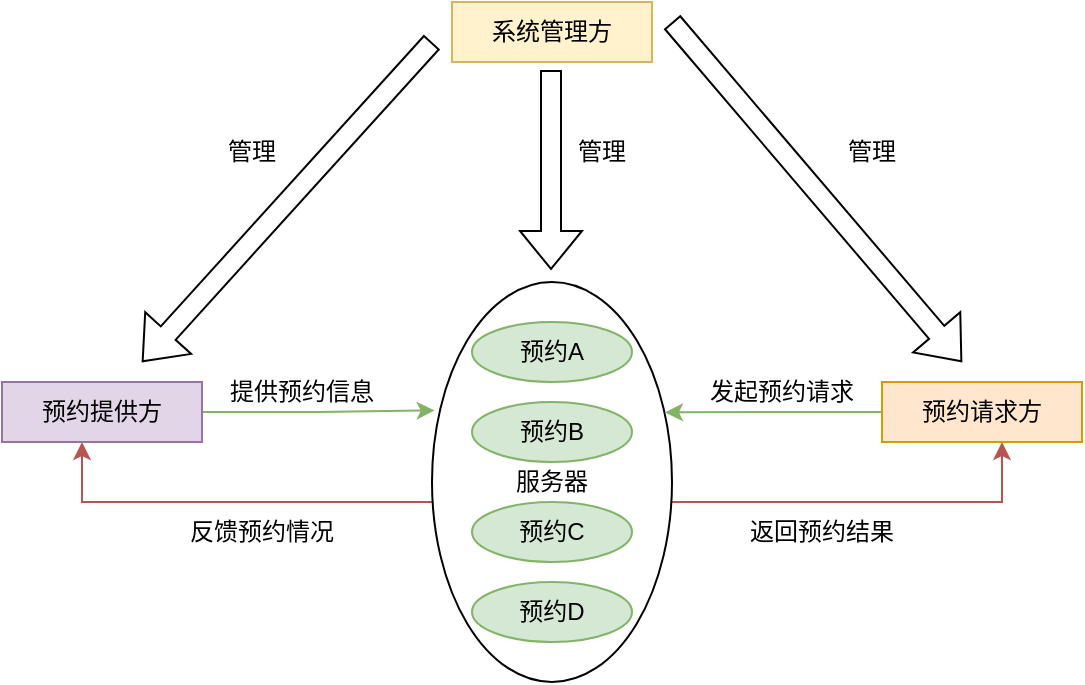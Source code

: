<mxfile version="19.0.3" type="device"><diagram id="-4ReokjQQ3sOPVMk_97q" name="第 1 页"><mxGraphModel dx="1789" dy="1069" grid="1" gridSize="10" guides="1" tooltips="1" connect="1" arrows="1" fold="1" page="1" pageScale="1" pageWidth="1169" pageHeight="827" math="0" shadow="0"><root><mxCell id="0"/><mxCell id="1" parent="0"/><mxCell id="uqH4xM2v5SjGyWOX3OQu-20" style="edgeStyle=orthogonalEdgeStyle;rounded=0;orthogonalLoop=1;jettySize=auto;html=1;entryX=0.4;entryY=1;entryDx=0;entryDy=0;entryPerimeter=0;fillColor=#f8cecc;strokeColor=#b85450;" edge="1" parent="1" source="uqH4xM2v5SjGyWOX3OQu-1" target="uqH4xM2v5SjGyWOX3OQu-3"><mxGeometry relative="1" as="geometry"><mxPoint x="300" y="420" as="targetPoint"/><Array as="points"><mxPoint x="300" y="430"/></Array></mxGeometry></mxCell><mxCell id="uqH4xM2v5SjGyWOX3OQu-21" style="edgeStyle=orthogonalEdgeStyle;rounded=0;orthogonalLoop=1;jettySize=auto;html=1;entryX=0.6;entryY=1;entryDx=0;entryDy=0;entryPerimeter=0;fillColor=#f8cecc;strokeColor=#b85450;" edge="1" parent="1" source="uqH4xM2v5SjGyWOX3OQu-1" target="uqH4xM2v5SjGyWOX3OQu-4"><mxGeometry relative="1" as="geometry"><mxPoint x="760" y="420" as="targetPoint"/><Array as="points"><mxPoint x="760" y="430"/></Array></mxGeometry></mxCell><mxCell id="uqH4xM2v5SjGyWOX3OQu-1" value="服务器" style="ellipse;whiteSpace=wrap;html=1;" vertex="1" parent="1"><mxGeometry x="475" y="320" width="120" height="200" as="geometry"/></mxCell><mxCell id="uqH4xM2v5SjGyWOX3OQu-2" value="系统管理方" style="rounded=0;whiteSpace=wrap;html=1;fillColor=#fff2cc;strokeColor=#d6b656;" vertex="1" parent="1"><mxGeometry x="485" y="180" width="100" height="30" as="geometry"/></mxCell><mxCell id="uqH4xM2v5SjGyWOX3OQu-9" style="edgeStyle=orthogonalEdgeStyle;rounded=0;orthogonalLoop=1;jettySize=auto;html=1;entryX=0.011;entryY=0.321;entryDx=0;entryDy=0;entryPerimeter=0;fillColor=#d5e8d4;strokeColor=#82b366;" edge="1" parent="1" source="uqH4xM2v5SjGyWOX3OQu-3" target="uqH4xM2v5SjGyWOX3OQu-1"><mxGeometry relative="1" as="geometry"/></mxCell><mxCell id="uqH4xM2v5SjGyWOX3OQu-3" value="预约提供方" style="rounded=0;whiteSpace=wrap;html=1;fillColor=#e1d5e7;strokeColor=#9673a6;" vertex="1" parent="1"><mxGeometry x="260" y="370" width="100" height="30" as="geometry"/></mxCell><mxCell id="uqH4xM2v5SjGyWOX3OQu-15" style="edgeStyle=orthogonalEdgeStyle;rounded=0;orthogonalLoop=1;jettySize=auto;html=1;entryX=0.971;entryY=0.326;entryDx=0;entryDy=0;entryPerimeter=0;fillColor=#d5e8d4;strokeColor=#82b366;" edge="1" parent="1" source="uqH4xM2v5SjGyWOX3OQu-4" target="uqH4xM2v5SjGyWOX3OQu-1"><mxGeometry relative="1" as="geometry"/></mxCell><mxCell id="uqH4xM2v5SjGyWOX3OQu-4" value="预约请求方" style="rounded=0;whiteSpace=wrap;html=1;fillColor=#ffe6cc;strokeColor=#d79b00;" vertex="1" parent="1"><mxGeometry x="700" y="370" width="100" height="30" as="geometry"/></mxCell><mxCell id="uqH4xM2v5SjGyWOX3OQu-6" value="" style="shape=flexArrow;endArrow=classic;html=1;rounded=0;" edge="1" parent="1"><mxGeometry width="50" height="50" relative="1" as="geometry"><mxPoint x="475" y="200" as="sourcePoint"/><mxPoint x="330" y="360" as="targetPoint"/></mxGeometry></mxCell><mxCell id="uqH4xM2v5SjGyWOX3OQu-7" value="" style="shape=flexArrow;endArrow=classic;html=1;rounded=0;" edge="1" parent="1"><mxGeometry width="50" height="50" relative="1" as="geometry"><mxPoint x="595" y="190" as="sourcePoint"/><mxPoint x="740" y="360" as="targetPoint"/></mxGeometry></mxCell><mxCell id="uqH4xM2v5SjGyWOX3OQu-8" value="" style="shape=flexArrow;endArrow=classic;html=1;rounded=0;" edge="1" parent="1"><mxGeometry width="50" height="50" relative="1" as="geometry"><mxPoint x="534.5" y="214" as="sourcePoint"/><mxPoint x="534.5" y="314" as="targetPoint"/></mxGeometry></mxCell><mxCell id="uqH4xM2v5SjGyWOX3OQu-10" value="提供预约信息" style="text;html=1;strokeColor=none;fillColor=none;align=center;verticalAlign=middle;whiteSpace=wrap;rounded=0;" vertex="1" parent="1"><mxGeometry x="370" y="360" width="80" height="30" as="geometry"/></mxCell><mxCell id="uqH4xM2v5SjGyWOX3OQu-11" value="预约A" style="ellipse;whiteSpace=wrap;html=1;fillColor=#d5e8d4;strokeColor=#82b366;" vertex="1" parent="1"><mxGeometry x="495" y="340" width="80" height="30" as="geometry"/></mxCell><mxCell id="uqH4xM2v5SjGyWOX3OQu-12" value="预约B" style="ellipse;whiteSpace=wrap;html=1;fillColor=#d5e8d4;strokeColor=#82b366;" vertex="1" parent="1"><mxGeometry x="495" y="380" width="80" height="30" as="geometry"/></mxCell><mxCell id="uqH4xM2v5SjGyWOX3OQu-13" value="预约C" style="ellipse;whiteSpace=wrap;html=1;fillColor=#d5e8d4;strokeColor=#82b366;" vertex="1" parent="1"><mxGeometry x="495" y="430" width="80" height="30" as="geometry"/></mxCell><mxCell id="uqH4xM2v5SjGyWOX3OQu-14" value="预约D" style="ellipse;whiteSpace=wrap;html=1;fillColor=#d5e8d4;strokeColor=#82b366;" vertex="1" parent="1"><mxGeometry x="495" y="470" width="80" height="30" as="geometry"/></mxCell><mxCell id="uqH4xM2v5SjGyWOX3OQu-16" value="发起预约请求" style="text;html=1;strokeColor=none;fillColor=none;align=center;verticalAlign=middle;whiteSpace=wrap;rounded=0;" vertex="1" parent="1"><mxGeometry x="610" y="360" width="80" height="30" as="geometry"/></mxCell><mxCell id="uqH4xM2v5SjGyWOX3OQu-17" value="管理" style="text;html=1;strokeColor=none;fillColor=none;align=center;verticalAlign=middle;whiteSpace=wrap;rounded=0;" vertex="1" parent="1"><mxGeometry x="360" y="240" width="50" height="30" as="geometry"/></mxCell><mxCell id="uqH4xM2v5SjGyWOX3OQu-18" value="管理" style="text;html=1;strokeColor=none;fillColor=none;align=center;verticalAlign=middle;whiteSpace=wrap;rounded=0;" vertex="1" parent="1"><mxGeometry x="535" y="240" width="50" height="30" as="geometry"/></mxCell><mxCell id="uqH4xM2v5SjGyWOX3OQu-19" value="管理" style="text;html=1;strokeColor=none;fillColor=none;align=center;verticalAlign=middle;whiteSpace=wrap;rounded=0;" vertex="1" parent="1"><mxGeometry x="670" y="240" width="50" height="30" as="geometry"/></mxCell><mxCell id="uqH4xM2v5SjGyWOX3OQu-22" value="返回预约结果" style="text;html=1;strokeColor=none;fillColor=none;align=center;verticalAlign=middle;whiteSpace=wrap;rounded=0;" vertex="1" parent="1"><mxGeometry x="630" y="430" width="80" height="30" as="geometry"/></mxCell><mxCell id="uqH4xM2v5SjGyWOX3OQu-23" value="反馈预约情况" style="text;html=1;strokeColor=none;fillColor=none;align=center;verticalAlign=middle;whiteSpace=wrap;rounded=0;" vertex="1" parent="1"><mxGeometry x="350" y="430" width="80" height="30" as="geometry"/></mxCell></root></mxGraphModel></diagram></mxfile>